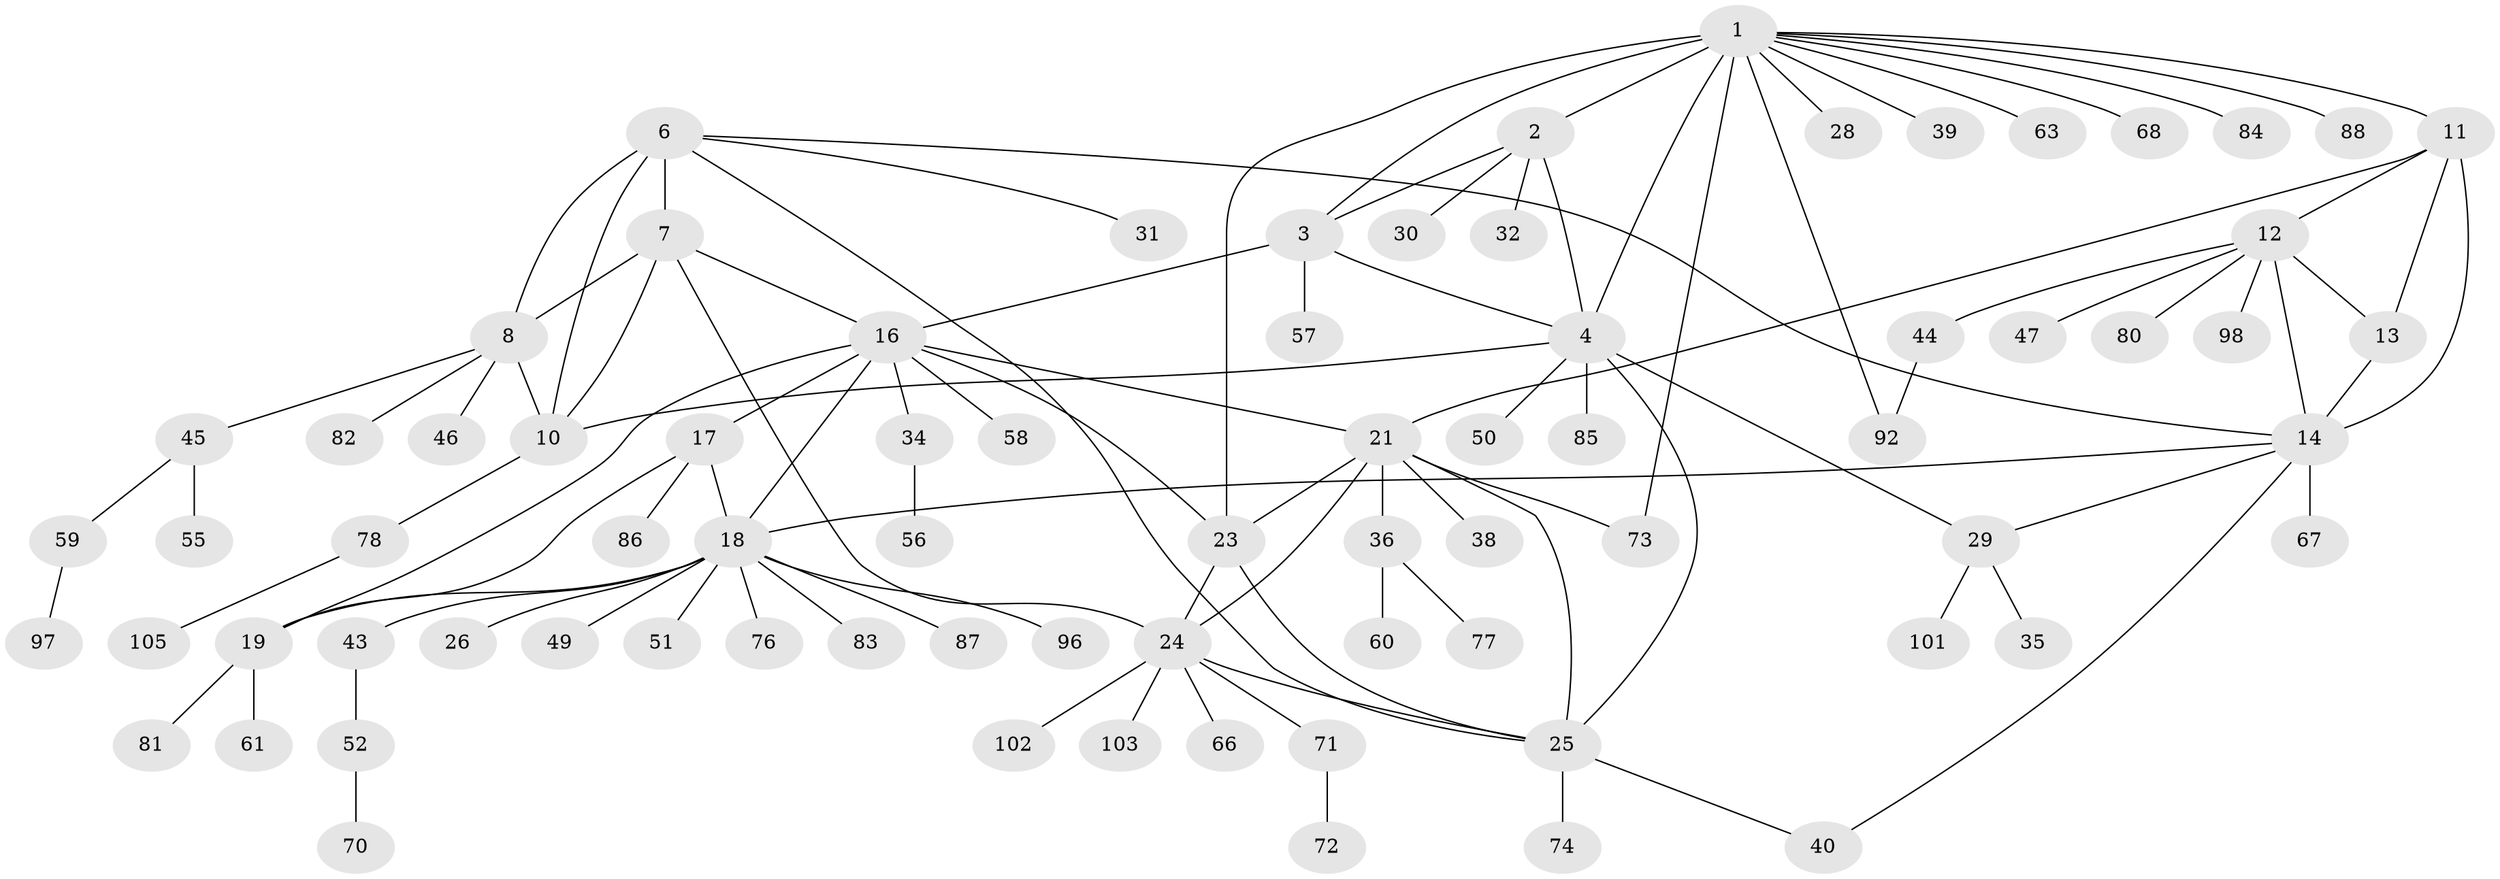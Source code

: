 // original degree distribution, {12: 0.018867924528301886, 6: 0.0660377358490566, 7: 0.04716981132075472, 9: 0.018867924528301886, 8: 0.02830188679245283, 5: 0.03773584905660377, 10: 0.018867924528301886, 4: 0.018867924528301886, 2: 0.16981132075471697, 1: 0.5377358490566038, 3: 0.03773584905660377}
// Generated by graph-tools (version 1.1) at 2025/11/02/27/25 16:11:36]
// undirected, 77 vertices, 104 edges
graph export_dot {
graph [start="1"]
  node [color=gray90,style=filled];
  1 [super="+5"];
  2;
  3 [super="+100"];
  4 [super="+48"];
  6 [super="+9"];
  7 [super="+93"];
  8 [super="+91"];
  10 [super="+89"];
  11 [super="+54"];
  12 [super="+33"];
  13 [super="+94"];
  14 [super="+15"];
  16 [super="+65"];
  17 [super="+27"];
  18 [super="+20"];
  19 [super="+79"];
  21 [super="+22"];
  23;
  24 [super="+53"];
  25 [super="+37"];
  26 [super="+64"];
  28;
  29 [super="+41"];
  30;
  31;
  32;
  34;
  35;
  36 [super="+42"];
  38;
  39;
  40;
  43;
  44 [super="+75"];
  45 [super="+106"];
  46;
  47;
  49 [super="+62"];
  50;
  51;
  52;
  55;
  56;
  57;
  58;
  59 [super="+69"];
  60 [super="+99"];
  61;
  63;
  66;
  67;
  68 [super="+95"];
  70;
  71 [super="+90"];
  72;
  73;
  74;
  76 [super="+104"];
  77;
  78;
  80;
  81;
  82;
  83;
  84;
  85;
  86;
  87;
  88;
  92;
  96;
  97;
  98;
  101;
  102;
  103;
  105;
  1 -- 2 [weight=2];
  1 -- 3 [weight=2];
  1 -- 4 [weight=2];
  1 -- 23;
  1 -- 28;
  1 -- 39;
  1 -- 63;
  1 -- 68;
  1 -- 84;
  1 -- 88;
  1 -- 92;
  1 -- 73;
  1 -- 11;
  2 -- 3;
  2 -- 4;
  2 -- 30;
  2 -- 32;
  3 -- 4;
  3 -- 16;
  3 -- 57;
  4 -- 10;
  4 -- 50;
  4 -- 85;
  4 -- 29;
  4 -- 25;
  6 -- 7 [weight=2];
  6 -- 8 [weight=2];
  6 -- 10 [weight=2];
  6 -- 25;
  6 -- 31;
  6 -- 14;
  7 -- 8;
  7 -- 10;
  7 -- 16;
  7 -- 24;
  8 -- 10;
  8 -- 45;
  8 -- 46;
  8 -- 82;
  10 -- 78;
  11 -- 12;
  11 -- 13;
  11 -- 14 [weight=2];
  11 -- 21;
  12 -- 13;
  12 -- 14 [weight=2];
  12 -- 44;
  12 -- 47;
  12 -- 80;
  12 -- 98;
  13 -- 14 [weight=2];
  14 -- 18;
  14 -- 40;
  14 -- 29;
  14 -- 67;
  16 -- 17;
  16 -- 18 [weight=2];
  16 -- 19;
  16 -- 23;
  16 -- 34;
  16 -- 58;
  16 -- 21;
  17 -- 18 [weight=2];
  17 -- 19;
  17 -- 86;
  18 -- 19 [weight=2];
  18 -- 26;
  18 -- 43;
  18 -- 49;
  18 -- 51;
  18 -- 83;
  18 -- 87;
  18 -- 96;
  18 -- 76;
  19 -- 61;
  19 -- 81;
  21 -- 23 [weight=2];
  21 -- 24 [weight=2];
  21 -- 25 [weight=2];
  21 -- 36;
  21 -- 38;
  21 -- 73;
  23 -- 24;
  23 -- 25;
  24 -- 25;
  24 -- 66;
  24 -- 71;
  24 -- 102;
  24 -- 103;
  25 -- 40;
  25 -- 74;
  29 -- 35;
  29 -- 101;
  34 -- 56;
  36 -- 77;
  36 -- 60;
  43 -- 52;
  44 -- 92;
  45 -- 55;
  45 -- 59;
  52 -- 70;
  59 -- 97;
  71 -- 72;
  78 -- 105;
}
